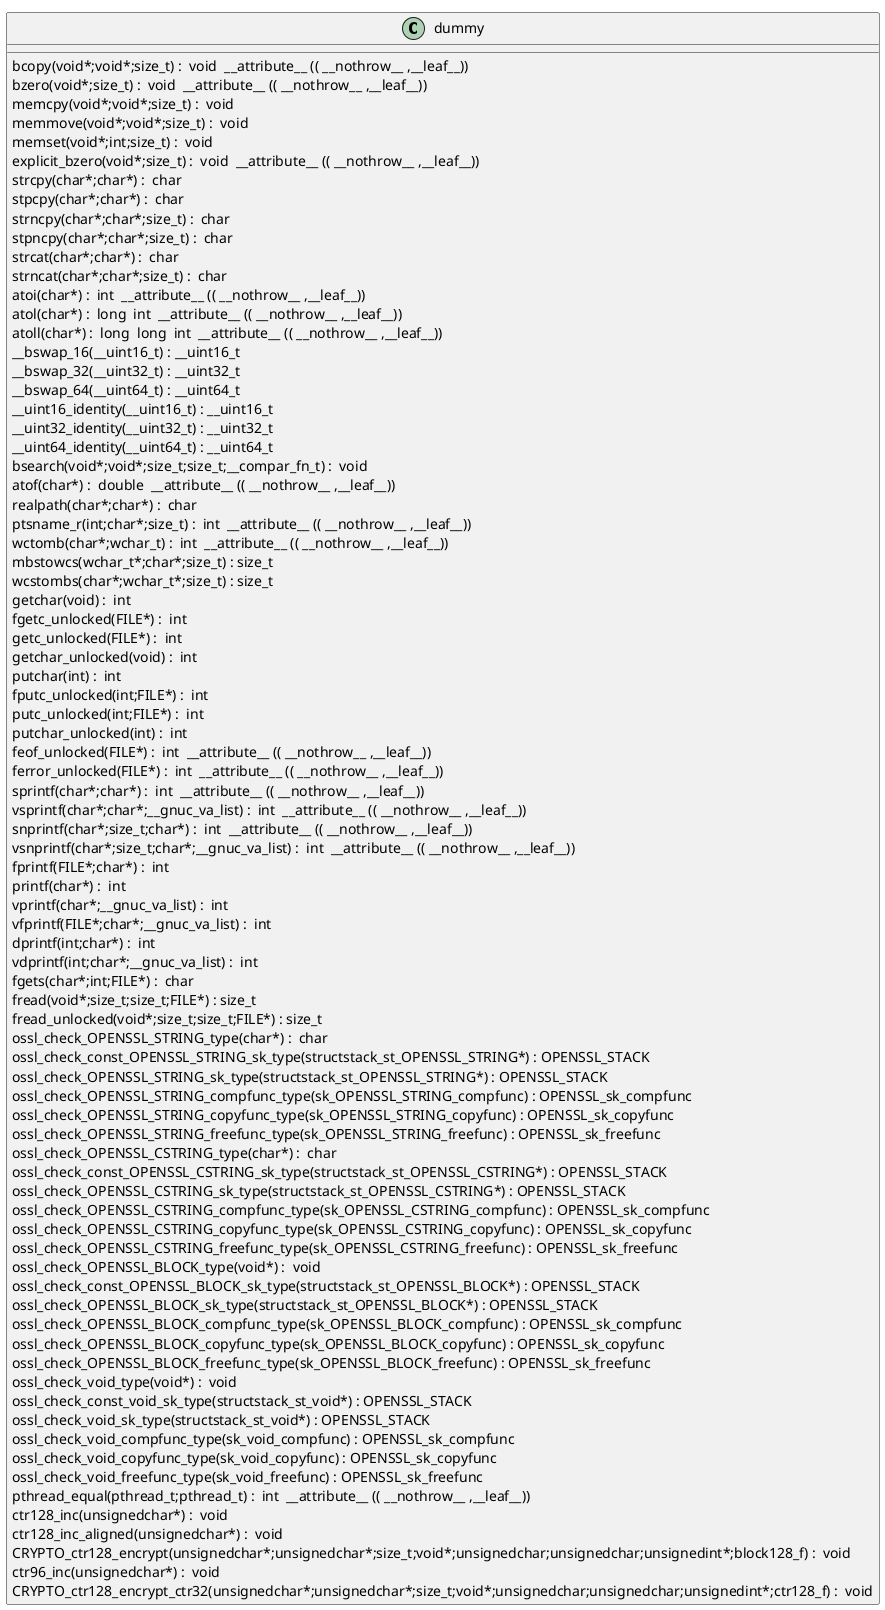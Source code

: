 @startuml
!pragma layout smetana
class dummy {
bcopy(void*;void*;size_t) :  void  __attribute__ (( __nothrow__ ,__leaf__)) [[[./../../.././qc/crypto/modes/ctr128.c.html#298]]]
bzero(void*;size_t) :  void  __attribute__ (( __nothrow__ ,__leaf__)) [[[./../../.././qc/crypto/modes/ctr128.c.html#305]]]
memcpy(void*;void*;size_t) :  void  [[[./../../.././qc/crypto/modes/ctr128.c.html#346]]]
memmove(void*;void*;size_t) :  void  [[[./../../.././qc/crypto/modes/ctr128.c.html#354]]]
memset(void*;int;size_t) :  void  [[[./../../.././qc/crypto/modes/ctr128.c.html#361]]]
explicit_bzero(void*;size_t) :  void  __attribute__ (( __nothrow__ ,__leaf__)) [[[./../../.././qc/crypto/modes/ctr128.c.html#374]]]
strcpy(char*;char*) :  char  [[[./../../.././qc/crypto/modes/ctr128.c.html#381]]]
stpcpy(char*;char*) :  char  [[[./../../.././qc/crypto/modes/ctr128.c.html#388]]]
strncpy(char*;char*;size_t) :  char  [[[./../../.././qc/crypto/modes/ctr128.c.html#396]]]
stpncpy(char*;char*;size_t) :  char  [[[./../../.././qc/crypto/modes/ctr128.c.html#406]]]
strcat(char*;char*) :  char  [[[./../../.././qc/crypto/modes/ctr128.c.html#413]]]
strncat(char*;char*;size_t) :  char  [[[./../../.././qc/crypto/modes/ctr128.c.html#420]]]
atoi(char*) :  int  __attribute__ (( __nothrow__ ,__leaf__)) [[[./../../.././qc/crypto/modes/ctr128.c.html#584]]]
atol(char*) :  long  int  __attribute__ (( __nothrow__ ,__leaf__)) [[[./../../.././qc/crypto/modes/ctr128.c.html#589]]]
atoll(char*) :  long  long  int  __attribute__ (( __nothrow__ ,__leaf__)) [[[./../../.././qc/crypto/modes/ctr128.c.html#596]]]
__bswap_16(__uint16_t) : __uint16_t [[[./../../.././qc/crypto/modes/ctr128.c.html#896]]]
__bswap_32(__uint32_t) : __uint32_t [[[./../../.././qc/crypto/modes/ctr128.c.html#911]]]
__bswap_64(__uint64_t) : __uint64_t [[[./../../.././qc/crypto/modes/ctr128.c.html#921]]]
__uint16_identity(__uint16_t) : __uint16_t [[[./../../.././qc/crypto/modes/ctr128.c.html#933]]]
__uint32_identity(__uint32_t) : __uint32_t [[[./../../.././qc/crypto/modes/ctr128.c.html#939]]]
__uint64_identity(__uint64_t) : __uint64_t [[[./../../.././qc/crypto/modes/ctr128.c.html#945]]]
bsearch(void*;void*;size_t;size_t;__compar_fn_t) :  void  [[[./../../.././qc/crypto/modes/ctr128.c.html#1613]]]
atof(char*) :  double  __attribute__ (( __nothrow__ ,__leaf__)) [[[./../../.././qc/crypto/modes/ctr128.c.html#1]]]
realpath(char*;char*) :  char  [[[./../../.././qc/crypto/modes/ctr128.c.html#1]]]
ptsname_r(int;char*;size_t) :  int  __attribute__ (( __nothrow__ ,__leaf__)) [[[./../../.././qc/crypto/modes/ctr128.c.html#1]]]
wctomb(char*;wchar_t) :  int  __attribute__ (( __nothrow__ ,__leaf__)) [[[./../../.././qc/crypto/modes/ctr128.c.html#1]]]
mbstowcs(wchar_t*;char*;size_t) : size_t [[[./../../.././qc/crypto/modes/ctr128.c.html#1]]]
wcstombs(char*;wchar_t*;size_t) : size_t [[[./../../.././qc/crypto/modes/ctr128.c.html#1]]]
getchar(void) :  int  [[[./../../.././qc/crypto/modes/ctr128.c.html#1]]]
fgetc_unlocked(FILE*) :  int  [[[./../../.././qc/crypto/modes/ctr128.c.html#1]]]
getc_unlocked(FILE*) :  int  [[[./../../.././qc/crypto/modes/ctr128.c.html#1]]]
getchar_unlocked(void) :  int  [[[./../../.././qc/crypto/modes/ctr128.c.html#1]]]
putchar(int) :  int  [[[./../../.././qc/crypto/modes/ctr128.c.html#1]]]
fputc_unlocked(int;FILE*) :  int  [[[./../../.././qc/crypto/modes/ctr128.c.html#1]]]
putc_unlocked(int;FILE*) :  int  [[[./../../.././qc/crypto/modes/ctr128.c.html#1]]]
putchar_unlocked(int) :  int  [[[./../../.././qc/crypto/modes/ctr128.c.html#1]]]
feof_unlocked(FILE*) :  int  __attribute__ (( __nothrow__ ,__leaf__)) [[[./../../.././qc/crypto/modes/ctr128.c.html#1]]]
ferror_unlocked(FILE*) :  int  __attribute__ (( __nothrow__ ,__leaf__)) [[[./../../.././qc/crypto/modes/ctr128.c.html#1]]]
sprintf(char*;char*) :  int  __attribute__ (( __nothrow__ ,__leaf__)) [[[./../../.././qc/crypto/modes/ctr128.c.html#1]]]
vsprintf(char*;char*;__gnuc_va_list) :  int  __attribute__ (( __nothrow__ ,__leaf__)) [[[./../../.././qc/crypto/modes/ctr128.c.html#1]]]
snprintf(char*;size_t;char*) :  int  __attribute__ (( __nothrow__ ,__leaf__)) [[[./../../.././qc/crypto/modes/ctr128.c.html#1]]]
vsnprintf(char*;size_t;char*;__gnuc_va_list) :  int  __attribute__ (( __nothrow__ ,__leaf__)) [[[./../../.././qc/crypto/modes/ctr128.c.html#1]]]
fprintf(FILE*;char*) :  int  [[[./../../.././qc/crypto/modes/ctr128.c.html#1]]]
printf(char*) :  int  [[[./../../.././qc/crypto/modes/ctr128.c.html#1]]]
vprintf(char*;__gnuc_va_list) :  int  [[[./../../.././qc/crypto/modes/ctr128.c.html#1]]]
vfprintf(FILE*;char*;__gnuc_va_list) :  int  [[[./../../.././qc/crypto/modes/ctr128.c.html#1]]]
dprintf(int;char*) :  int  [[[./../../.././qc/crypto/modes/ctr128.c.html#1]]]
vdprintf(int;char*;__gnuc_va_list) :  int  [[[./../../.././qc/crypto/modes/ctr128.c.html#1]]]
fgets(char*;int;FILE*) :  char  [[[./../../.././qc/crypto/modes/ctr128.c.html#1]]]
fread(void*;size_t;size_t;FILE*) : size_t [[[./../../.././qc/crypto/modes/ctr128.c.html#1]]]
fread_unlocked(void*;size_t;size_t;FILE*) : size_t [[[./../../.././qc/crypto/modes/ctr128.c.html#1]]]
ossl_check_OPENSSL_STRING_type(char*) :  char  [[[./../../.././qc/crypto/modes/ctr128.c.html#1]]]
ossl_check_const_OPENSSL_STRING_sk_type(structstack_st_OPENSSL_STRING*) : OPENSSL_STACK [[[./../../.././qc/crypto/modes/ctr128.c.html#1]]]
ossl_check_OPENSSL_STRING_sk_type(structstack_st_OPENSSL_STRING*) : OPENSSL_STACK [[[./../../.././qc/crypto/modes/ctr128.c.html#1]]]
ossl_check_OPENSSL_STRING_compfunc_type(sk_OPENSSL_STRING_compfunc) : OPENSSL_sk_compfunc [[[./../../.././qc/crypto/modes/ctr128.c.html#1]]]
ossl_check_OPENSSL_STRING_copyfunc_type(sk_OPENSSL_STRING_copyfunc) : OPENSSL_sk_copyfunc [[[./../../.././qc/crypto/modes/ctr128.c.html#1]]]
ossl_check_OPENSSL_STRING_freefunc_type(sk_OPENSSL_STRING_freefunc) : OPENSSL_sk_freefunc [[[./../../.././qc/crypto/modes/ctr128.c.html#1]]]
ossl_check_OPENSSL_CSTRING_type(char*) :  char  [[[./../../.././qc/crypto/modes/ctr128.c.html#1]]]
ossl_check_const_OPENSSL_CSTRING_sk_type(structstack_st_OPENSSL_CSTRING*) : OPENSSL_STACK [[[./../../.././qc/crypto/modes/ctr128.c.html#1]]]
ossl_check_OPENSSL_CSTRING_sk_type(structstack_st_OPENSSL_CSTRING*) : OPENSSL_STACK [[[./../../.././qc/crypto/modes/ctr128.c.html#1]]]
ossl_check_OPENSSL_CSTRING_compfunc_type(sk_OPENSSL_CSTRING_compfunc) : OPENSSL_sk_compfunc [[[./../../.././qc/crypto/modes/ctr128.c.html#1]]]
ossl_check_OPENSSL_CSTRING_copyfunc_type(sk_OPENSSL_CSTRING_copyfunc) : OPENSSL_sk_copyfunc [[[./../../.././qc/crypto/modes/ctr128.c.html#1]]]
ossl_check_OPENSSL_CSTRING_freefunc_type(sk_OPENSSL_CSTRING_freefunc) : OPENSSL_sk_freefunc [[[./../../.././qc/crypto/modes/ctr128.c.html#1]]]
ossl_check_OPENSSL_BLOCK_type(void*) :  void  [[[./../../.././qc/crypto/modes/ctr128.c.html#1]]]
ossl_check_const_OPENSSL_BLOCK_sk_type(structstack_st_OPENSSL_BLOCK*) : OPENSSL_STACK [[[./../../.././qc/crypto/modes/ctr128.c.html#1]]]
ossl_check_OPENSSL_BLOCK_sk_type(structstack_st_OPENSSL_BLOCK*) : OPENSSL_STACK [[[./../../.././qc/crypto/modes/ctr128.c.html#1]]]
ossl_check_OPENSSL_BLOCK_compfunc_type(sk_OPENSSL_BLOCK_compfunc) : OPENSSL_sk_compfunc [[[./../../.././qc/crypto/modes/ctr128.c.html#1]]]
ossl_check_OPENSSL_BLOCK_copyfunc_type(sk_OPENSSL_BLOCK_copyfunc) : OPENSSL_sk_copyfunc [[[./../../.././qc/crypto/modes/ctr128.c.html#1]]]
ossl_check_OPENSSL_BLOCK_freefunc_type(sk_OPENSSL_BLOCK_freefunc) : OPENSSL_sk_freefunc [[[./../../.././qc/crypto/modes/ctr128.c.html#1]]]
ossl_check_void_type(void*) :  void  [[[./../../.././qc/crypto/modes/ctr128.c.html#1]]]
ossl_check_const_void_sk_type(structstack_st_void*) : OPENSSL_STACK [[[./../../.././qc/crypto/modes/ctr128.c.html#1]]]
ossl_check_void_sk_type(structstack_st_void*) : OPENSSL_STACK [[[./../../.././qc/crypto/modes/ctr128.c.html#1]]]
ossl_check_void_compfunc_type(sk_void_compfunc) : OPENSSL_sk_compfunc [[[./../../.././qc/crypto/modes/ctr128.c.html#1]]]
ossl_check_void_copyfunc_type(sk_void_copyfunc) : OPENSSL_sk_copyfunc [[[./../../.././qc/crypto/modes/ctr128.c.html#1]]]
ossl_check_void_freefunc_type(sk_void_freefunc) : OPENSSL_sk_freefunc [[[./../../.././qc/crypto/modes/ctr128.c.html#1]]]
pthread_equal(pthread_t;pthread_t) :  int  __attribute__ (( __nothrow__ ,__leaf__)) [[[./../../.././qc/crypto/modes/ctr128.c.html#1]]]
ctr128_inc(unsignedchar*) :  void  [[[./../../.././qc/crypto/modes/ctr128.c.html#1]]]
ctr128_inc_aligned(unsignedchar*) :  void  [[[./../../.././qc/crypto/modes/ctr128.c.html#1]]]
CRYPTO_ctr128_encrypt(unsignedchar*;unsignedchar*;size_t;void*;unsignedchar;unsignedchar;unsignedint*;block128_f) :  void  [[[./../../.././qc/crypto/modes/ctr128.c.html#1]]]
ctr96_inc(unsignedchar*) :  void  [[[./../../.././qc/crypto/modes/ctr128.c.html#1]]]
CRYPTO_ctr128_encrypt_ctr32(unsignedchar*;unsignedchar*;size_t;void*;unsignedchar;unsignedchar;unsignedint*;ctr128_f) :  void  [[[./../../.././qc/crypto/modes/ctr128.c.html#1]]]
} 
@enduml
